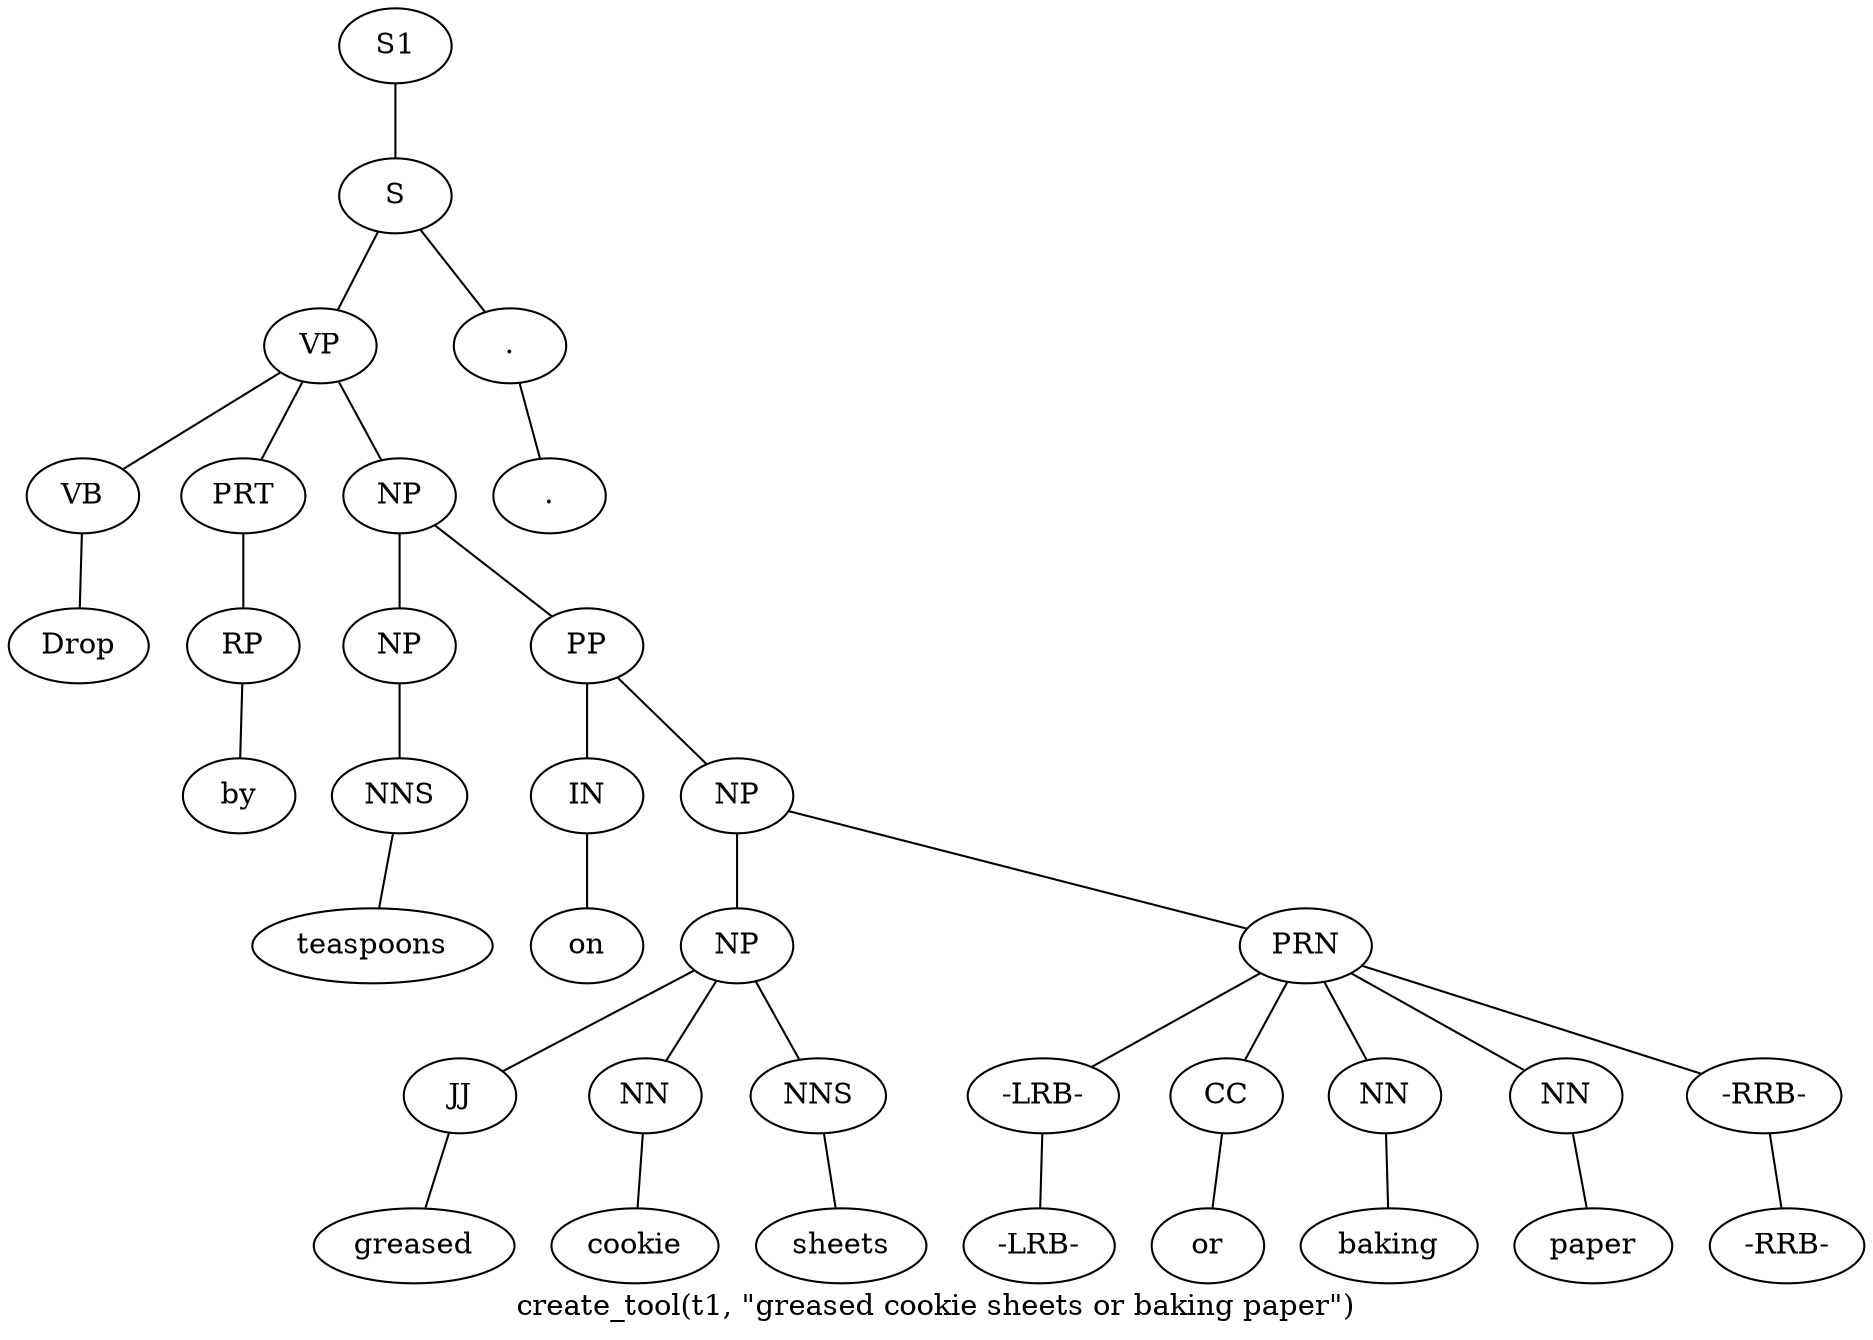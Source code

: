 graph SyntaxGraph {
	label = "create_tool(t1, \"greased cookie sheets or baking paper\")";
	Node0 [label="S1"];
	Node1 [label="S"];
	Node2 [label="VP"];
	Node3 [label="VB"];
	Node4 [label="Drop"];
	Node5 [label="PRT"];
	Node6 [label="RP"];
	Node7 [label="by"];
	Node8 [label="NP"];
	Node9 [label="NP"];
	Node10 [label="NNS"];
	Node11 [label="teaspoons"];
	Node12 [label="PP"];
	Node13 [label="IN"];
	Node14 [label="on"];
	Node15 [label="NP"];
	Node16 [label="NP"];
	Node17 [label="JJ"];
	Node18 [label="greased"];
	Node19 [label="NN"];
	Node20 [label="cookie"];
	Node21 [label="NNS"];
	Node22 [label="sheets"];
	Node23 [label="PRN"];
	Node24 [label="-LRB-"];
	Node25 [label="-LRB-"];
	Node26 [label="CC"];
	Node27 [label="or"];
	Node28 [label="NN"];
	Node29 [label="baking"];
	Node30 [label="NN"];
	Node31 [label="paper"];
	Node32 [label="-RRB-"];
	Node33 [label="-RRB-"];
	Node34 [label="."];
	Node35 [label="."];

	Node0 -- Node1;
	Node1 -- Node2;
	Node1 -- Node34;
	Node2 -- Node3;
	Node2 -- Node5;
	Node2 -- Node8;
	Node3 -- Node4;
	Node5 -- Node6;
	Node6 -- Node7;
	Node8 -- Node9;
	Node8 -- Node12;
	Node9 -- Node10;
	Node10 -- Node11;
	Node12 -- Node13;
	Node12 -- Node15;
	Node13 -- Node14;
	Node15 -- Node16;
	Node15 -- Node23;
	Node16 -- Node17;
	Node16 -- Node19;
	Node16 -- Node21;
	Node17 -- Node18;
	Node19 -- Node20;
	Node21 -- Node22;
	Node23 -- Node24;
	Node23 -- Node26;
	Node23 -- Node28;
	Node23 -- Node30;
	Node23 -- Node32;
	Node24 -- Node25;
	Node26 -- Node27;
	Node28 -- Node29;
	Node30 -- Node31;
	Node32 -- Node33;
	Node34 -- Node35;
}